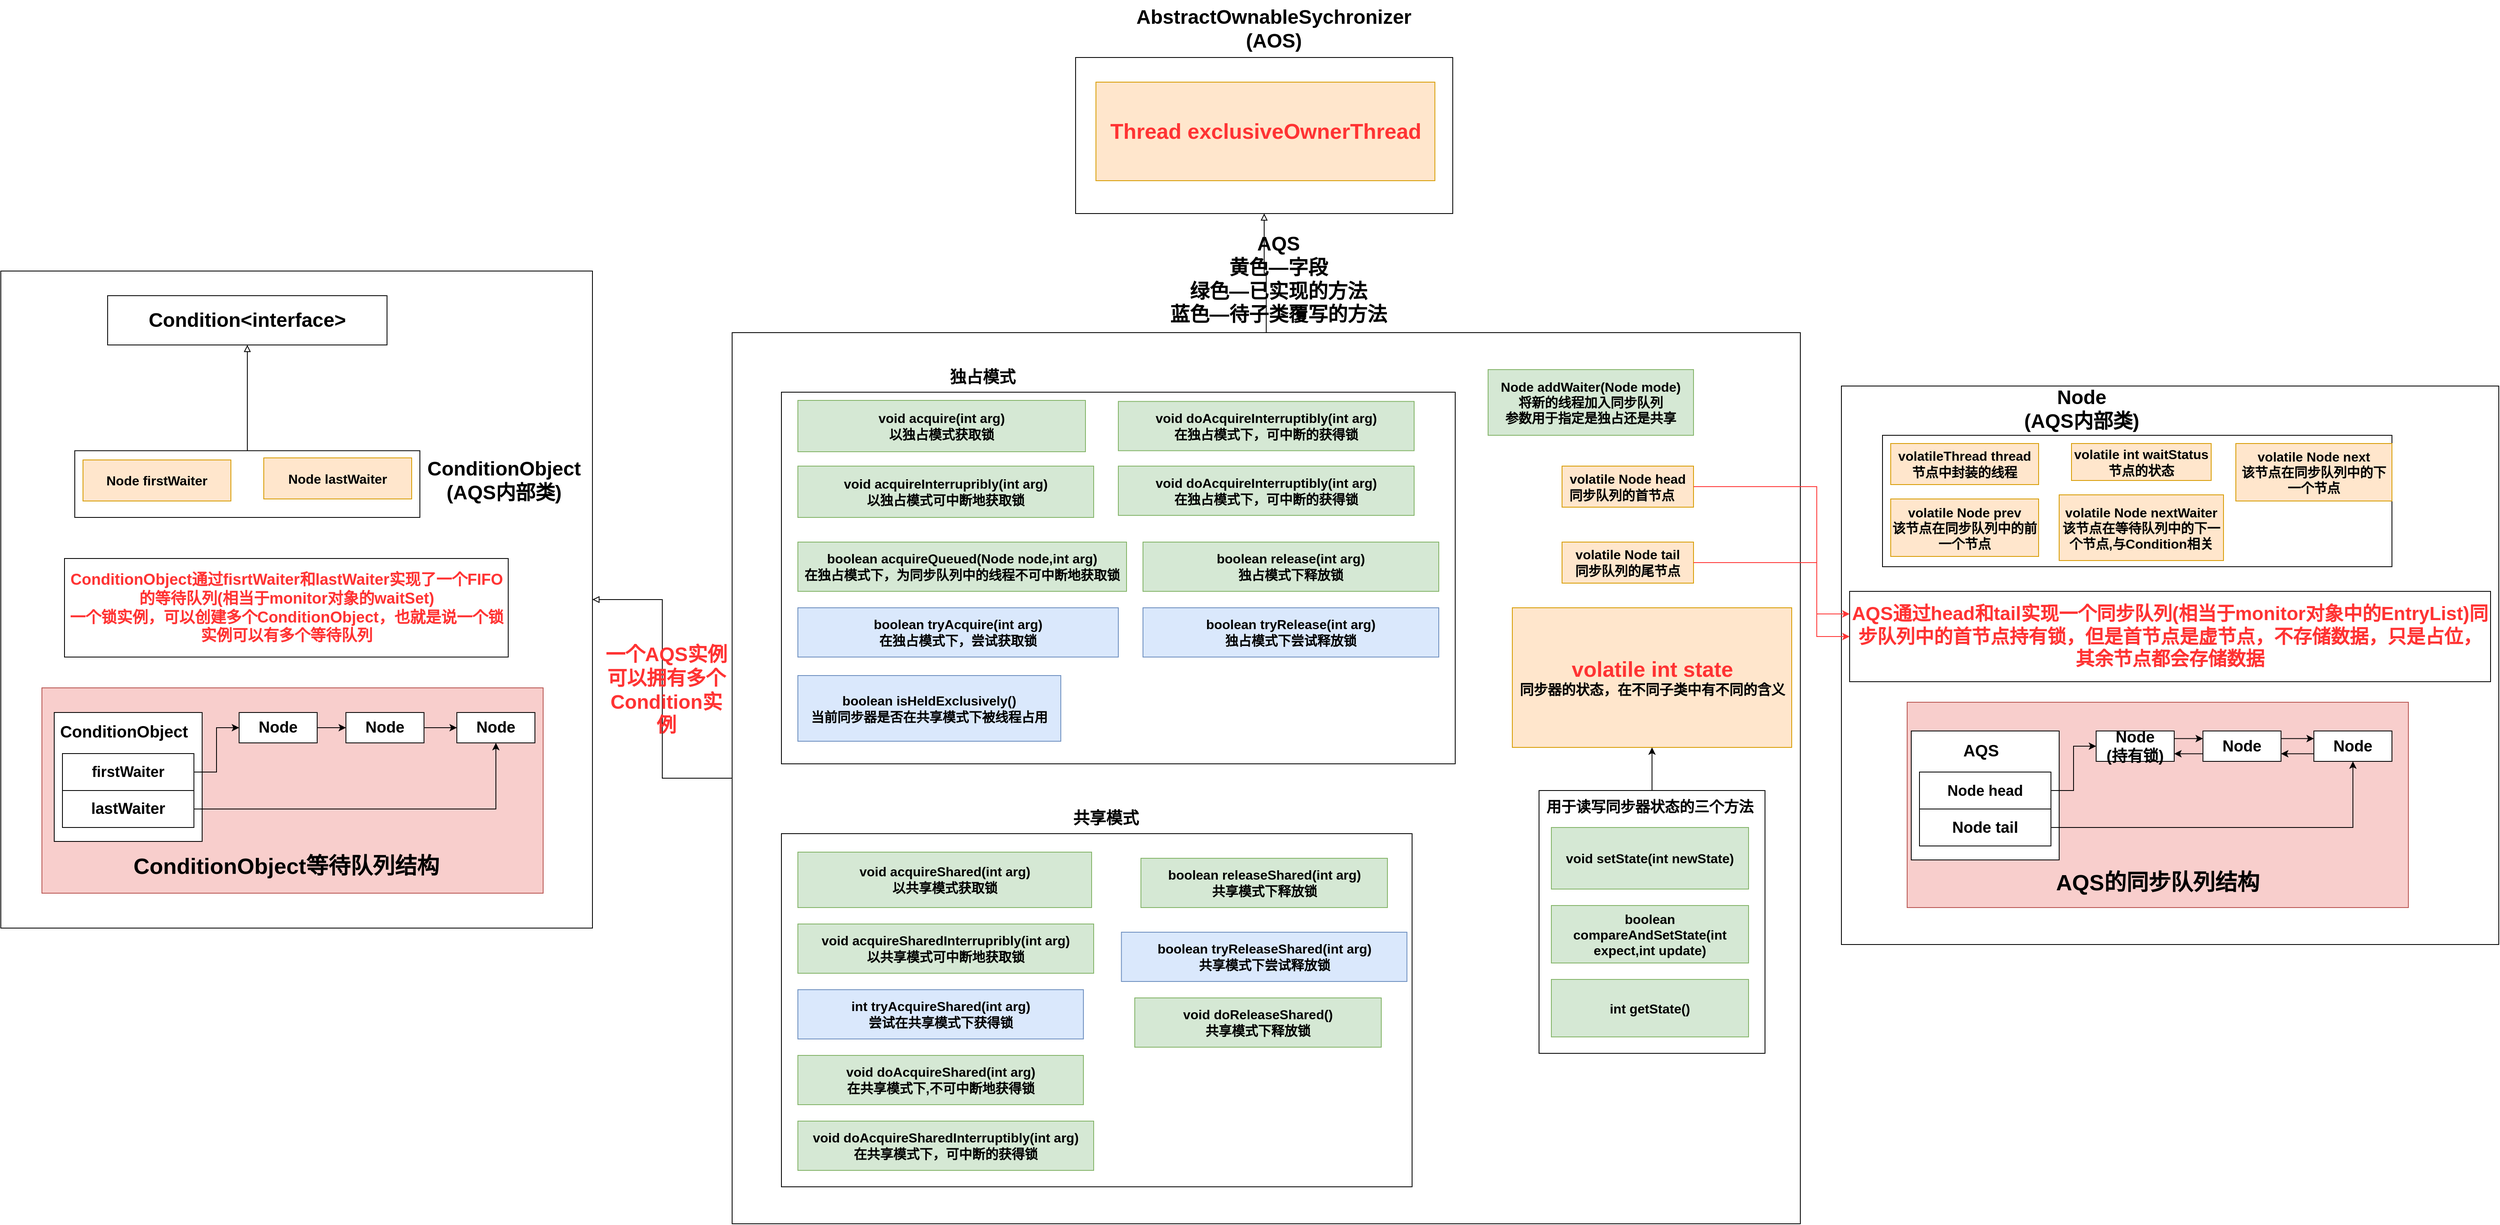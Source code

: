 <mxfile version="15.2.7" type="device"><diagram id="l8sC1leGcSxTyQm18y-D" name="第 1 页"><mxGraphModel dx="3903" dy="1991" grid="1" gridSize="10" guides="1" tooltips="1" connect="1" arrows="1" fold="1" page="1" pageScale="1" pageWidth="827" pageHeight="1169" math="0" shadow="0"><root><mxCell id="0"/><mxCell id="1" parent="0"/><mxCell id="3SnV75YfSnIDLJGC_ax6-129" style="edgeStyle=orthogonalEdgeStyle;rounded=0;orthogonalLoop=1;jettySize=auto;html=1;exitX=0;exitY=0.5;exitDx=0;exitDy=0;entryX=1;entryY=0.5;entryDx=0;entryDy=0;endArrow=block;endFill=0;strokeColor=#000000;" parent="1" source="3SnV75YfSnIDLJGC_ax6-1" target="3SnV75YfSnIDLJGC_ax6-76" edge="1"><mxGeometry relative="1" as="geometry"/></mxCell><mxCell id="G7d5yEiLHCJut1_sYbpD-3" style="edgeStyle=orthogonalEdgeStyle;rounded=0;orthogonalLoop=1;jettySize=auto;html=1;exitX=0.5;exitY=0;exitDx=0;exitDy=0;entryX=0.5;entryY=1;entryDx=0;entryDy=0;endArrow=block;endFill=0;" parent="1" source="3SnV75YfSnIDLJGC_ax6-1" target="G7d5yEiLHCJut1_sYbpD-1" edge="1"><mxGeometry relative="1" as="geometry"/></mxCell><mxCell id="3SnV75YfSnIDLJGC_ax6-1" value="" style="rounded=0;whiteSpace=wrap;html=1;" parent="1" vertex="1"><mxGeometry x="-780" y="25" width="1300" height="1085" as="geometry"/></mxCell><mxCell id="3SnV75YfSnIDLJGC_ax6-2" value="&lt;b&gt;&lt;font style=&quot;font-size: 24px&quot;&gt;AQS&lt;br&gt;黄色—字段&lt;br&gt;绿色—已实现的方法&lt;br&gt;蓝色—待子类覆写的方法&lt;br&gt;&lt;/font&gt;&lt;/b&gt;" style="text;html=1;strokeColor=none;fillColor=none;align=center;verticalAlign=middle;whiteSpace=wrap;rounded=0;" parent="1" vertex="1"><mxGeometry x="-590" y="-50" width="950" height="20" as="geometry"/></mxCell><mxCell id="3SnV75YfSnIDLJGC_ax6-3" value="&lt;b&gt;&lt;font style=&quot;font-size: 16px&quot;&gt;volatile Node head&lt;br&gt;同步队列的首节点&lt;span style=&quot;white-space: pre&quot;&gt;&#9;&lt;/span&gt;&lt;br&gt;&lt;/font&gt;&lt;/b&gt;" style="rounded=0;whiteSpace=wrap;html=1;fillColor=#ffe6cc;strokeColor=#d79b00;" parent="1" vertex="1"><mxGeometry x="230" y="187.5" width="160" height="50" as="geometry"/></mxCell><mxCell id="3SnV75YfSnIDLJGC_ax6-4" value="&lt;b&gt;&lt;font style=&quot;font-size: 16px&quot;&gt;volatile Node tail&lt;br&gt;同步队列的尾节点&lt;br&gt;&lt;/font&gt;&lt;/b&gt;" style="rounded=0;whiteSpace=wrap;html=1;fillColor=#ffe6cc;strokeColor=#d79b00;" parent="1" vertex="1"><mxGeometry x="230" y="280" width="160" height="50" as="geometry"/></mxCell><mxCell id="3SnV75YfSnIDLJGC_ax6-5" value="&#10;&#10;&lt;span class=&quot;md-image-before-src ty-focusable&quot; style=&quot;box-sizing: border-box; vertical-align: top; color: rgb(51, 51, 51); font-family: &amp;quot;lucida console&amp;quot;, consolas, courier, monospace; font-size: 14.4px; font-style: normal; font-weight: 400; letter-spacing: normal; text-align: left; text-indent: 0px; text-transform: none; word-spacing: 0px; background-color: rgb(255, 255, 255);&quot;&gt;![alt 属性文本](&lt;/span&gt;&lt;span class=&quot;md-image-src-span ty-focusable&quot; style=&quot;box-sizing: border-box; vertical-align: top; color: rgb(51, 51, 51); font-family: &amp;quot;lucida console&amp;quot;, consolas, courier, monospace; font-size: 14.4px; font-style: normal; font-weight: 400; letter-spacing: normal; text-align: left; text-indent: 0px; text-transform: none; word-spacing: 0px; background-color: rgb(255, 255, 255);&quot;&gt;../picture/img_10.png&lt;/span&gt;&lt;span class=&quot;md-image-after-src&quot; style=&quot;box-sizing: border-box; vertical-align: top; color: rgb(51, 51, 51); font-family: &amp;quot;lucida console&amp;quot;, consolas, courier, monospace; font-size: 14.4px; font-style: normal; font-weight: 400; letter-spacing: normal; text-align: left; text-indent: 0px; text-transform: none; word-spacing: 0px; background-color: rgb(255, 255, 255);&quot;&gt;)&lt;/span&gt;&#10;&#10;" style="rounded=0;whiteSpace=wrap;html=1;" parent="1" vertex="1"><mxGeometry x="570" y="90" width="800" height="680" as="geometry"/></mxCell><mxCell id="3SnV75YfSnIDLJGC_ax6-6" value="" style="rounded=0;whiteSpace=wrap;html=1;" parent="1" vertex="1"><mxGeometry x="620" y="150" width="620" height="160" as="geometry"/></mxCell><mxCell id="3SnV75YfSnIDLJGC_ax6-7" value="&lt;b style=&quot;font-size: 24px&quot;&gt;&lt;font style=&quot;font-size: 24px&quot;&gt;Node&lt;br&gt;(AQS内部类)&lt;br&gt;&lt;/font&gt;&lt;/b&gt;" style="text;html=1;strokeColor=none;fillColor=none;align=center;verticalAlign=middle;whiteSpace=wrap;rounded=0;" parent="1" vertex="1"><mxGeometry x="780" y="107.5" width="165" height="20" as="geometry"/></mxCell><mxCell id="3SnV75YfSnIDLJGC_ax6-8" value="&lt;b&gt;&lt;font style=&quot;font-size: 16px&quot;&gt;volatileThread thread&lt;br&gt;节点中封装的线程&lt;br&gt;&lt;/font&gt;&lt;/b&gt;" style="rounded=0;whiteSpace=wrap;html=1;fillColor=#ffe6cc;strokeColor=#d79b00;" parent="1" vertex="1"><mxGeometry x="630" y="160" width="180" height="50" as="geometry"/></mxCell><mxCell id="3SnV75YfSnIDLJGC_ax6-9" value="&lt;b&gt;&lt;font style=&quot;font-size: 16px&quot;&gt;volatile Node next&lt;br&gt;该节点在同步队列中的下一个节点&lt;br&gt;&lt;/font&gt;&lt;/b&gt;" style="rounded=0;whiteSpace=wrap;html=1;fillColor=#ffe6cc;strokeColor=#d79b00;" parent="1" vertex="1"><mxGeometry x="1050" y="160" width="190" height="70" as="geometry"/></mxCell><mxCell id="3SnV75YfSnIDLJGC_ax6-10" value="&lt;b&gt;&lt;font style=&quot;font-size: 16px&quot;&gt;volatile Node prev&lt;br&gt;该节点在同步队列中的前一个节点&lt;br&gt;&lt;/font&gt;&lt;/b&gt;" style="rounded=0;whiteSpace=wrap;html=1;fillColor=#ffe6cc;strokeColor=#d79b00;" parent="1" vertex="1"><mxGeometry x="630" y="227.5" width="180" height="70" as="geometry"/></mxCell><mxCell id="3SnV75YfSnIDLJGC_ax6-11" value="&lt;b&gt;&lt;font style=&quot;font-size: 16px&quot;&gt;volatile int waitStatus&lt;br&gt;节点的状态&lt;br&gt;&lt;/font&gt;&lt;/b&gt;" style="rounded=0;whiteSpace=wrap;html=1;fillColor=#ffe6cc;strokeColor=#d79b00;" parent="1" vertex="1"><mxGeometry x="850" y="160" width="170" height="45" as="geometry"/></mxCell><mxCell id="3SnV75YfSnIDLJGC_ax6-17" value="&lt;b&gt;&lt;font style=&quot;font-size: 16px&quot;&gt;volatile Node nextWaiter&lt;br&gt;该节点在等待队列中的下一个节点,与Condition相关&lt;br&gt;&lt;/font&gt;&lt;/b&gt;" style="rounded=0;whiteSpace=wrap;html=1;fillColor=#ffe6cc;strokeColor=#d79b00;" parent="1" vertex="1"><mxGeometry x="835" y="222.5" width="200" height="80" as="geometry"/></mxCell><mxCell id="3SnV75YfSnIDLJGC_ax6-18" value="&lt;b&gt;&lt;font&gt;&lt;font color=&quot;#ff3333&quot; style=&quot;font-size: 26px&quot;&gt;volatile int state&lt;/font&gt;&lt;br&gt;&lt;span style=&quot;font-size: 17px&quot;&gt;同步器的状态，在不同子类中有不同的含义&lt;/span&gt;&lt;br&gt;&lt;/font&gt;&lt;/b&gt;" style="rounded=0;whiteSpace=wrap;html=1;fillColor=#ffe6cc;strokeColor=#d79b00;" parent="1" vertex="1"><mxGeometry x="169.5" y="360" width="340" height="170" as="geometry"/></mxCell><mxCell id="3SnV75YfSnIDLJGC_ax6-19" value="" style="rounded=0;whiteSpace=wrap;html=1;" parent="1" vertex="1"><mxGeometry x="-720" y="97.5" width="820" height="452.5" as="geometry"/></mxCell><mxCell id="3SnV75YfSnIDLJGC_ax6-20" value="&lt;b&gt;&lt;font style=&quot;font-size: 20px&quot;&gt;独占模式&lt;/font&gt;&lt;/b&gt;" style="text;html=1;strokeColor=none;fillColor=none;align=center;verticalAlign=middle;whiteSpace=wrap;rounded=0;" parent="1" vertex="1"><mxGeometry x="-540" y="67.5" width="130" height="20" as="geometry"/></mxCell><mxCell id="3SnV75YfSnIDLJGC_ax6-21" value="" style="rounded=0;whiteSpace=wrap;html=1;" parent="1" vertex="1"><mxGeometry x="-720" y="635" width="767.5" height="430" as="geometry"/></mxCell><mxCell id="3SnV75YfSnIDLJGC_ax6-22" value="&lt;b&gt;&lt;font style=&quot;font-size: 20px&quot;&gt;共享模式&lt;/font&gt;&lt;/b&gt;" style="text;html=1;strokeColor=none;fillColor=none;align=center;verticalAlign=middle;whiteSpace=wrap;rounded=0;" parent="1" vertex="1"><mxGeometry x="-390" y="605" width="130" height="20" as="geometry"/></mxCell><mxCell id="3SnV75YfSnIDLJGC_ax6-31" style="edgeStyle=orthogonalEdgeStyle;rounded=0;orthogonalLoop=1;jettySize=auto;html=1;exitX=0.5;exitY=0;exitDx=0;exitDy=0;entryX=0.5;entryY=1;entryDx=0;entryDy=0;" parent="1" source="3SnV75YfSnIDLJGC_ax6-25" target="3SnV75YfSnIDLJGC_ax6-18" edge="1"><mxGeometry relative="1" as="geometry"/></mxCell><mxCell id="3SnV75YfSnIDLJGC_ax6-25" value="" style="rounded=0;whiteSpace=wrap;html=1;" parent="1" vertex="1"><mxGeometry x="202" y="582.5" width="275" height="320" as="geometry"/></mxCell><mxCell id="3SnV75YfSnIDLJGC_ax6-26" value="&lt;b&gt;&lt;font style=&quot;font-size: 16px&quot;&gt;void setState(int newState)&lt;/font&gt;&lt;/b&gt;" style="rounded=0;whiteSpace=wrap;html=1;fillColor=#d5e8d4;strokeColor=#82b366;" parent="1" vertex="1"><mxGeometry x="217" y="627.5" width="240" height="75" as="geometry"/></mxCell><mxCell id="3SnV75YfSnIDLJGC_ax6-27" value="&lt;span style=&quot;font-size: 16px&quot;&gt;&lt;b&gt;boolean compareAndSetState(int expect,int update)&lt;/b&gt;&lt;/span&gt;" style="rounded=0;whiteSpace=wrap;html=1;fillColor=#d5e8d4;strokeColor=#82b366;" parent="1" vertex="1"><mxGeometry x="217" y="722.5" width="240" height="70" as="geometry"/></mxCell><mxCell id="3SnV75YfSnIDLJGC_ax6-28" value="&lt;span style=&quot;font-size: 16px&quot;&gt;&lt;b&gt;int getState()&lt;/b&gt;&lt;/span&gt;" style="rounded=0;whiteSpace=wrap;html=1;fillColor=#d5e8d4;strokeColor=#82b366;" parent="1" vertex="1"><mxGeometry x="217" y="812.5" width="240" height="70" as="geometry"/></mxCell><mxCell id="3SnV75YfSnIDLJGC_ax6-29" value="&lt;b&gt;&lt;font style=&quot;font-size: 18px&quot;&gt;用于读写同步器状态的三个方法&lt;/font&gt;&lt;/b&gt;" style="text;html=1;strokeColor=none;fillColor=none;align=center;verticalAlign=middle;whiteSpace=wrap;rounded=0;" parent="1" vertex="1"><mxGeometry x="192" y="592.5" width="290" height="20" as="geometry"/></mxCell><mxCell id="3SnV75YfSnIDLJGC_ax6-32" value="&lt;b&gt;&lt;font style=&quot;font-size: 16px&quot;&gt;void acquire(int arg)&lt;br&gt;以独占模式获取锁&lt;br&gt;&lt;/font&gt;&lt;/b&gt;" style="rounded=0;whiteSpace=wrap;html=1;fillColor=#d5e8d4;strokeColor=#82b366;" parent="1" vertex="1"><mxGeometry x="-700" y="107.5" width="350" height="62.5" as="geometry"/></mxCell><mxCell id="3SnV75YfSnIDLJGC_ax6-33" value="&lt;b&gt;&lt;font style=&quot;font-size: 16px&quot;&gt;void acquireInterrupribly(int arg)&lt;br&gt;以独占模式可中断地获取锁&lt;br&gt;&lt;/font&gt;&lt;/b&gt;" style="rounded=0;whiteSpace=wrap;html=1;fillColor=#d5e8d4;strokeColor=#82b366;" parent="1" vertex="1"><mxGeometry x="-700" y="187.5" width="360" height="62.5" as="geometry"/></mxCell><mxCell id="3SnV75YfSnIDLJGC_ax6-34" value="&lt;b&gt;&lt;font style=&quot;font-size: 16px&quot;&gt;void acquireShared(int arg)&lt;br&gt;以共享模式获取锁&lt;br&gt;&lt;/font&gt;&lt;/b&gt;" style="rounded=0;whiteSpace=wrap;html=1;fillColor=#d5e8d4;strokeColor=#82b366;" parent="1" vertex="1"><mxGeometry x="-700" y="657.5" width="357.5" height="67.5" as="geometry"/></mxCell><mxCell id="3SnV75YfSnIDLJGC_ax6-35" value="&lt;b&gt;&lt;font style=&quot;font-size: 16px&quot;&gt;void acquireSharedInterrupribly(int arg)&lt;br&gt;以共享模式可中断地获取锁&lt;br&gt;&lt;/font&gt;&lt;/b&gt;" style="rounded=0;whiteSpace=wrap;html=1;fillColor=#d5e8d4;strokeColor=#82b366;" parent="1" vertex="1"><mxGeometry x="-700" y="745" width="360" height="60" as="geometry"/></mxCell><mxCell id="3SnV75YfSnIDLJGC_ax6-36" value="&lt;b&gt;&lt;font style=&quot;font-size: 16px&quot;&gt;Node addWaiter(Node mode)&lt;br&gt;将新的线程加入同步队列&lt;br&gt;参数用于指定是独占还是共享&lt;br&gt;&lt;/font&gt;&lt;/b&gt;" style="rounded=0;whiteSpace=wrap;html=1;fillColor=#d5e8d4;strokeColor=#82b366;" parent="1" vertex="1"><mxGeometry x="140" y="70" width="250" height="80" as="geometry"/></mxCell><mxCell id="3SnV75YfSnIDLJGC_ax6-37" value="&lt;b&gt;&lt;font style=&quot;font-size: 16px&quot;&gt;boolean acquireQueued(Node node,int arg)&lt;br&gt;&lt;/font&gt;&lt;/b&gt;&lt;b&gt;&lt;font style=&quot;font-size: 16px&quot;&gt;在独占模式下，为同步队列中的线程不可中断地获取锁&lt;/font&gt;&lt;/b&gt;&lt;b&gt;&lt;font style=&quot;font-size: 16px&quot;&gt;&lt;br&gt;&lt;/font&gt;&lt;/b&gt;" style="rounded=0;whiteSpace=wrap;html=1;fillColor=#d5e8d4;strokeColor=#82b366;" parent="1" vertex="1"><mxGeometry x="-700" y="280" width="400" height="60" as="geometry"/></mxCell><mxCell id="3SnV75YfSnIDLJGC_ax6-39" value="&lt;b&gt;&lt;font style=&quot;font-size: 16px&quot;&gt;boolean tryAcquire(int arg)&lt;br&gt;在独占模式下，尝试获取锁&lt;br&gt;&lt;/font&gt;&lt;/b&gt;" style="rounded=0;whiteSpace=wrap;html=1;fillColor=#dae8fc;strokeColor=#6c8ebf;" parent="1" vertex="1"><mxGeometry x="-700" y="360" width="390" height="60" as="geometry"/></mxCell><mxCell id="3SnV75YfSnIDLJGC_ax6-40" value="&lt;b&gt;&lt;font style=&quot;font-size: 16px&quot;&gt;void doAcquireInterruptibly(int arg)&lt;br&gt;在独占模式下，可中断的获得锁&lt;br&gt;&lt;/font&gt;&lt;/b&gt;" style="rounded=0;whiteSpace=wrap;html=1;fillColor=#d5e8d4;strokeColor=#82b366;" parent="1" vertex="1"><mxGeometry x="-310" y="108.75" width="360" height="60" as="geometry"/></mxCell><mxCell id="3SnV75YfSnIDLJGC_ax6-41" value="&lt;b&gt;&lt;font style=&quot;font-size: 16px&quot;&gt;int tryAcquireShared(int arg)&lt;br&gt;尝试在共享模式下获得锁&lt;br&gt;&lt;/font&gt;&lt;/b&gt;" style="rounded=0;whiteSpace=wrap;html=1;fillColor=#dae8fc;strokeColor=#6c8ebf;" parent="1" vertex="1"><mxGeometry x="-700" y="825" width="347.5" height="60" as="geometry"/></mxCell><mxCell id="3SnV75YfSnIDLJGC_ax6-42" value="&lt;b&gt;&lt;font style=&quot;font-size: 16px&quot;&gt;void doAcquireShared(int arg)&lt;br&gt;在共享模式下,不可中断地获得锁&lt;br&gt;&lt;/font&gt;&lt;/b&gt;" style="rounded=0;whiteSpace=wrap;html=1;fillColor=#d5e8d4;strokeColor=#82b366;" parent="1" vertex="1"><mxGeometry x="-700" y="905" width="347.5" height="60" as="geometry"/></mxCell><mxCell id="3SnV75YfSnIDLJGC_ax6-44" value="&lt;b&gt;&lt;font style=&quot;font-size: 16px&quot;&gt;void doAcquireSharedInterruptibly(int arg)&lt;br&gt;在共享模式下，可中断的获得锁&lt;br&gt;&lt;/font&gt;&lt;/b&gt;" style="rounded=0;whiteSpace=wrap;html=1;fillColor=#d5e8d4;strokeColor=#82b366;" parent="1" vertex="1"><mxGeometry x="-700" y="985" width="360" height="60" as="geometry"/></mxCell><mxCell id="3SnV75YfSnIDLJGC_ax6-45" value="&lt;b&gt;&lt;font style=&quot;font-size: 16px&quot;&gt;void doAcquireInterruptibly(int arg)&lt;br&gt;在独占模式下，可中断的获得锁&lt;br&gt;&lt;/font&gt;&lt;/b&gt;" style="rounded=0;whiteSpace=wrap;html=1;fillColor=#d5e8d4;strokeColor=#82b366;" parent="1" vertex="1"><mxGeometry x="-310" y="187.5" width="360" height="60" as="geometry"/></mxCell><mxCell id="3SnV75YfSnIDLJGC_ax6-46" value="&lt;b&gt;&lt;font style=&quot;font-size: 16px&quot;&gt;boolean release(int arg)&lt;br&gt;独占模式下释放锁&lt;br&gt;&lt;/font&gt;&lt;/b&gt;" style="rounded=0;whiteSpace=wrap;html=1;fillColor=#d5e8d4;strokeColor=#82b366;" parent="1" vertex="1"><mxGeometry x="-280" y="280" width="360" height="60" as="geometry"/></mxCell><mxCell id="3SnV75YfSnIDLJGC_ax6-47" value="&lt;b&gt;&lt;font style=&quot;font-size: 16px&quot;&gt;boolean releaseShared(int arg)&lt;br&gt;共享模式下释放锁&lt;br&gt;&lt;/font&gt;&lt;/b&gt;" style="rounded=0;whiteSpace=wrap;html=1;fillColor=#d5e8d4;strokeColor=#82b366;" parent="1" vertex="1"><mxGeometry x="-282.5" y="665" width="300" height="60" as="geometry"/></mxCell><mxCell id="3SnV75YfSnIDLJGC_ax6-48" value="&lt;b&gt;&lt;font style=&quot;font-size: 16px&quot;&gt;boolean tryReleaseShared(int arg)&lt;br&gt;共享模式下尝试释放锁&lt;br&gt;&lt;/font&gt;&lt;/b&gt;" style="rounded=0;whiteSpace=wrap;html=1;fillColor=#dae8fc;strokeColor=#6c8ebf;" parent="1" vertex="1"><mxGeometry x="-306.25" y="755" width="347.5" height="60" as="geometry"/></mxCell><mxCell id="3SnV75YfSnIDLJGC_ax6-50" value="&lt;b&gt;&lt;font style=&quot;font-size: 16px&quot;&gt;boolean tryRelease(int arg)&lt;br&gt;独占模式下尝试释放锁&lt;br&gt;&lt;/font&gt;&lt;/b&gt;" style="rounded=0;whiteSpace=wrap;html=1;fillColor=#dae8fc;strokeColor=#6c8ebf;" parent="1" vertex="1"><mxGeometry x="-280" y="360" width="360" height="60" as="geometry"/></mxCell><mxCell id="3SnV75YfSnIDLJGC_ax6-51" value="&lt;b&gt;&lt;font style=&quot;font-size: 16px&quot;&gt;void doReleaseShared()&lt;br&gt;共享模式下释放锁&lt;br&gt;&lt;/font&gt;&lt;/b&gt;" style="rounded=0;whiteSpace=wrap;html=1;fillColor=#d5e8d4;strokeColor=#82b366;" parent="1" vertex="1"><mxGeometry x="-290" y="835" width="300" height="60" as="geometry"/></mxCell><mxCell id="3SnV75YfSnIDLJGC_ax6-55" value="&lt;b&gt;&lt;font style=&quot;font-size: 16px&quot;&gt;boolean isHeldExclusively()&lt;br&gt;当前同步器是否在共享模式下被线程占用&lt;br&gt;&lt;/font&gt;&lt;/b&gt;" style="rounded=0;whiteSpace=wrap;html=1;fillColor=#dae8fc;strokeColor=#6c8ebf;" parent="1" vertex="1"><mxGeometry x="-700" y="442.5" width="320" height="80" as="geometry"/></mxCell><mxCell id="3SnV75YfSnIDLJGC_ax6-56" value="&lt;b&gt;&lt;font color=&quot;#ff3333&quot;&gt;&lt;font style=&quot;font-size: 23px&quot;&gt;AQS通过head和tail实现一个同步队列(相当于monitor对象中的EntryList)同步队列中的首节点持有锁，但是首节点是虚节点，不存储数据，只是占位，其余节点都会存储数据&lt;/font&gt;&lt;br&gt;&lt;/font&gt;&lt;/b&gt;" style="rounded=0;whiteSpace=wrap;html=1;" parent="1" vertex="1"><mxGeometry x="580" y="340" width="780" height="110" as="geometry"/></mxCell><mxCell id="3SnV75YfSnIDLJGC_ax6-61" value="" style="rounded=0;whiteSpace=wrap;html=1;fillColor=#f8cecc;strokeColor=#b85450;" parent="1" vertex="1"><mxGeometry x="650" y="475" width="610" height="250" as="geometry"/></mxCell><mxCell id="3SnV75YfSnIDLJGC_ax6-62" value="" style="rounded=0;whiteSpace=wrap;html=1;" parent="1" vertex="1"><mxGeometry x="655" y="510" width="180" height="157" as="geometry"/></mxCell><mxCell id="3SnV75YfSnIDLJGC_ax6-70" style="edgeStyle=orthogonalEdgeStyle;rounded=0;orthogonalLoop=1;jettySize=auto;html=1;exitX=1;exitY=0.5;exitDx=0;exitDy=0;entryX=0;entryY=0.5;entryDx=0;entryDy=0;strokeColor=#000000;" parent="1" source="3SnV75YfSnIDLJGC_ax6-63" target="3SnV75YfSnIDLJGC_ax6-66" edge="1"><mxGeometry relative="1" as="geometry"/></mxCell><mxCell id="3SnV75YfSnIDLJGC_ax6-63" value="&lt;b&gt;&lt;font style=&quot;font-size: 18px&quot;&gt;Node head&lt;/font&gt;&lt;/b&gt;" style="rounded=0;whiteSpace=wrap;html=1;" parent="1" vertex="1"><mxGeometry x="665" y="560" width="160" height="45" as="geometry"/></mxCell><mxCell id="3SnV75YfSnIDLJGC_ax6-75" style="edgeStyle=orthogonalEdgeStyle;rounded=0;orthogonalLoop=1;jettySize=auto;html=1;exitX=1;exitY=0.5;exitDx=0;exitDy=0;entryX=0.5;entryY=1;entryDx=0;entryDy=0;strokeColor=#000000;" parent="1" source="3SnV75YfSnIDLJGC_ax6-64" target="3SnV75YfSnIDLJGC_ax6-68" edge="1"><mxGeometry relative="1" as="geometry"/></mxCell><mxCell id="3SnV75YfSnIDLJGC_ax6-64" value="&lt;b&gt;&lt;font style=&quot;font-size: 19px&quot;&gt;Node tail&lt;/font&gt;&lt;/b&gt;" style="rounded=0;whiteSpace=wrap;html=1;" parent="1" vertex="1"><mxGeometry x="665" y="605" width="160" height="45" as="geometry"/></mxCell><mxCell id="3SnV75YfSnIDLJGC_ax6-65" value="&lt;b&gt;&lt;font style=&quot;font-size: 20px&quot;&gt;AQS&lt;/font&gt;&lt;/b&gt;" style="text;html=1;strokeColor=none;fillColor=none;align=center;verticalAlign=middle;whiteSpace=wrap;rounded=0;" parent="1" vertex="1"><mxGeometry x="720" y="522.5" width="40" height="20" as="geometry"/></mxCell><mxCell id="3SnV75YfSnIDLJGC_ax6-71" style="edgeStyle=orthogonalEdgeStyle;rounded=0;orthogonalLoop=1;jettySize=auto;html=1;exitX=1;exitY=0.25;exitDx=0;exitDy=0;entryX=0;entryY=0.25;entryDx=0;entryDy=0;strokeColor=#000000;" parent="1" source="3SnV75YfSnIDLJGC_ax6-66" target="3SnV75YfSnIDLJGC_ax6-67" edge="1"><mxGeometry relative="1" as="geometry"/></mxCell><mxCell id="3SnV75YfSnIDLJGC_ax6-66" value="&lt;font style=&quot;font-size: 19px&quot;&gt;&lt;b&gt;Node&lt;br&gt;(持有锁)&lt;br&gt;&lt;/b&gt;&lt;/font&gt;" style="rounded=0;whiteSpace=wrap;html=1;" parent="1" vertex="1"><mxGeometry x="880" y="510" width="95" height="37" as="geometry"/></mxCell><mxCell id="3SnV75YfSnIDLJGC_ax6-72" style="edgeStyle=orthogonalEdgeStyle;rounded=0;orthogonalLoop=1;jettySize=auto;html=1;exitX=0;exitY=0.75;exitDx=0;exitDy=0;entryX=1;entryY=0.75;entryDx=0;entryDy=0;strokeColor=#000000;" parent="1" source="3SnV75YfSnIDLJGC_ax6-67" target="3SnV75YfSnIDLJGC_ax6-66" edge="1"><mxGeometry relative="1" as="geometry"/></mxCell><mxCell id="3SnV75YfSnIDLJGC_ax6-73" style="edgeStyle=orthogonalEdgeStyle;rounded=0;orthogonalLoop=1;jettySize=auto;html=1;exitX=1;exitY=0.25;exitDx=0;exitDy=0;entryX=0;entryY=0.25;entryDx=0;entryDy=0;strokeColor=#000000;" parent="1" source="3SnV75YfSnIDLJGC_ax6-67" target="3SnV75YfSnIDLJGC_ax6-68" edge="1"><mxGeometry relative="1" as="geometry"/></mxCell><mxCell id="3SnV75YfSnIDLJGC_ax6-67" value="&lt;font style=&quot;font-size: 19px&quot;&gt;&lt;b&gt;Node&lt;/b&gt;&lt;/font&gt;" style="rounded=0;whiteSpace=wrap;html=1;" parent="1" vertex="1"><mxGeometry x="1010" y="510" width="95" height="37" as="geometry"/></mxCell><mxCell id="3SnV75YfSnIDLJGC_ax6-74" style="edgeStyle=orthogonalEdgeStyle;rounded=0;orthogonalLoop=1;jettySize=auto;html=1;exitX=0;exitY=0.75;exitDx=0;exitDy=0;entryX=1;entryY=0.75;entryDx=0;entryDy=0;strokeColor=#000000;" parent="1" source="3SnV75YfSnIDLJGC_ax6-68" target="3SnV75YfSnIDLJGC_ax6-67" edge="1"><mxGeometry relative="1" as="geometry"/></mxCell><mxCell id="3SnV75YfSnIDLJGC_ax6-68" value="&lt;font style=&quot;font-size: 19px&quot;&gt;&lt;b&gt;Node&lt;/b&gt;&lt;/font&gt;" style="rounded=0;whiteSpace=wrap;html=1;" parent="1" vertex="1"><mxGeometry x="1145" y="510" width="95" height="37" as="geometry"/></mxCell><mxCell id="3SnV75YfSnIDLJGC_ax6-76" value="" style="rounded=0;whiteSpace=wrap;html=1;" parent="1" vertex="1"><mxGeometry x="-1670" y="-50" width="720" height="800" as="geometry"/></mxCell><mxCell id="3SnV75YfSnIDLJGC_ax6-102" value="&lt;b&gt;&lt;font style=&quot;font-size: 24px&quot;&gt;Condition&amp;lt;interface&amp;gt;&lt;/font&gt;&lt;/b&gt;" style="rounded=0;whiteSpace=wrap;html=1;" parent="1" vertex="1"><mxGeometry x="-1540" y="-20" width="340" height="60" as="geometry"/></mxCell><mxCell id="3SnV75YfSnIDLJGC_ax6-105" value="&lt;b style=&quot;font-size: 24px&quot;&gt;&lt;font style=&quot;font-size: 24px&quot;&gt;ConditionObject&lt;br&gt;(AQS内部类)&lt;br&gt;&lt;/font&gt;&lt;/b&gt;" style="text;html=1;strokeColor=none;fillColor=none;align=center;verticalAlign=middle;whiteSpace=wrap;rounded=0;" parent="1" vertex="1"><mxGeometry x="-1140" y="195" width="165" height="20" as="geometry"/></mxCell><mxCell id="3SnV75YfSnIDLJGC_ax6-107" style="edgeStyle=orthogonalEdgeStyle;rounded=0;orthogonalLoop=1;jettySize=auto;html=1;exitX=0.5;exitY=0;exitDx=0;exitDy=0;entryX=0.5;entryY=1;entryDx=0;entryDy=0;strokeColor=#000000;endArrow=block;endFill=0;" parent="1" source="3SnV75YfSnIDLJGC_ax6-106" target="3SnV75YfSnIDLJGC_ax6-102" edge="1"><mxGeometry relative="1" as="geometry"/></mxCell><mxCell id="3SnV75YfSnIDLJGC_ax6-106" value="" style="rounded=0;whiteSpace=wrap;html=1;" parent="1" vertex="1"><mxGeometry x="-1580" y="168.75" width="420" height="81.25" as="geometry"/></mxCell><mxCell id="3SnV75YfSnIDLJGC_ax6-109" value="&lt;b&gt;&lt;font style=&quot;font-size: 27px&quot;&gt;AQS的同步队列结构&lt;/font&gt;&lt;/b&gt;" style="text;html=1;strokeColor=none;fillColor=none;align=center;verticalAlign=middle;whiteSpace=wrap;rounded=0;" parent="1" vertex="1"><mxGeometry x="815" y="685" width="280" height="20" as="geometry"/></mxCell><mxCell id="3SnV75YfSnIDLJGC_ax6-110" value="&lt;b&gt;&lt;font style=&quot;font-size: 16px&quot;&gt;Node firstWaiter&lt;br&gt;&lt;/font&gt;&lt;/b&gt;" style="rounded=0;whiteSpace=wrap;html=1;fillColor=#ffe6cc;strokeColor=#d79b00;" parent="1" vertex="1"><mxGeometry x="-1570" y="180" width="180" height="50" as="geometry"/></mxCell><mxCell id="3SnV75YfSnIDLJGC_ax6-111" value="&lt;b&gt;&lt;font style=&quot;font-size: 16px&quot;&gt;Node lastWaiter&lt;br&gt;&lt;/font&gt;&lt;/b&gt;" style="rounded=0;whiteSpace=wrap;html=1;fillColor=#ffe6cc;strokeColor=#d79b00;" parent="1" vertex="1"><mxGeometry x="-1350" y="177.5" width="180" height="50" as="geometry"/></mxCell><mxCell id="3SnV75YfSnIDLJGC_ax6-113" value="" style="rounded=0;whiteSpace=wrap;html=1;fillColor=#f8cecc;strokeColor=#b85450;" parent="1" vertex="1"><mxGeometry x="-1620" y="457.5" width="610" height="250" as="geometry"/></mxCell><mxCell id="3SnV75YfSnIDLJGC_ax6-114" value="" style="rounded=0;whiteSpace=wrap;html=1;" parent="1" vertex="1"><mxGeometry x="-1605" y="487.5" width="180" height="157" as="geometry"/></mxCell><mxCell id="3SnV75YfSnIDLJGC_ax6-115" style="edgeStyle=orthogonalEdgeStyle;rounded=0;orthogonalLoop=1;jettySize=auto;html=1;exitX=1;exitY=0.5;exitDx=0;exitDy=0;entryX=0;entryY=0.5;entryDx=0;entryDy=0;strokeColor=#000000;" parent="1" source="3SnV75YfSnIDLJGC_ax6-116" target="3SnV75YfSnIDLJGC_ax6-121" edge="1"><mxGeometry relative="1" as="geometry"/></mxCell><mxCell id="3SnV75YfSnIDLJGC_ax6-116" value="&lt;b&gt;&lt;font style=&quot;font-size: 18px&quot;&gt;firstWaiter&lt;/font&gt;&lt;/b&gt;" style="rounded=0;whiteSpace=wrap;html=1;" parent="1" vertex="1"><mxGeometry x="-1595" y="537.5" width="160" height="45" as="geometry"/></mxCell><mxCell id="3SnV75YfSnIDLJGC_ax6-117" style="edgeStyle=orthogonalEdgeStyle;rounded=0;orthogonalLoop=1;jettySize=auto;html=1;exitX=1;exitY=0.5;exitDx=0;exitDy=0;entryX=0.5;entryY=1;entryDx=0;entryDy=0;strokeColor=#000000;" parent="1" source="3SnV75YfSnIDLJGC_ax6-118" target="3SnV75YfSnIDLJGC_ax6-126" edge="1"><mxGeometry relative="1" as="geometry"/></mxCell><mxCell id="3SnV75YfSnIDLJGC_ax6-118" value="&lt;b&gt;&lt;font style=&quot;font-size: 19px&quot;&gt;lastWaiter&lt;/font&gt;&lt;/b&gt;" style="rounded=0;whiteSpace=wrap;html=1;" parent="1" vertex="1"><mxGeometry x="-1595" y="582.5" width="160" height="45" as="geometry"/></mxCell><mxCell id="3SnV75YfSnIDLJGC_ax6-119" value="&lt;b&gt;&lt;font style=&quot;font-size: 20px&quot;&gt;ConditionObject&lt;/font&gt;&lt;/b&gt;" style="text;html=1;strokeColor=none;fillColor=none;align=center;verticalAlign=middle;whiteSpace=wrap;rounded=0;" parent="1" vertex="1"><mxGeometry x="-1540" y="500" width="40" height="20" as="geometry"/></mxCell><mxCell id="I0qQ7z7qSrqvA5r_Kxhp-1" style="edgeStyle=orthogonalEdgeStyle;rounded=0;orthogonalLoop=1;jettySize=auto;html=1;exitX=1;exitY=0.5;exitDx=0;exitDy=0;entryX=0;entryY=0.5;entryDx=0;entryDy=0;" parent="1" source="3SnV75YfSnIDLJGC_ax6-121" target="3SnV75YfSnIDLJGC_ax6-124" edge="1"><mxGeometry relative="1" as="geometry"/></mxCell><mxCell id="3SnV75YfSnIDLJGC_ax6-121" value="&lt;font style=&quot;font-size: 19px&quot;&gt;&lt;b&gt;Node&lt;/b&gt;&lt;/font&gt;" style="rounded=0;whiteSpace=wrap;html=1;" parent="1" vertex="1"><mxGeometry x="-1380" y="487.5" width="95" height="37" as="geometry"/></mxCell><mxCell id="I0qQ7z7qSrqvA5r_Kxhp-2" style="edgeStyle=orthogonalEdgeStyle;rounded=0;orthogonalLoop=1;jettySize=auto;html=1;exitX=1;exitY=0.5;exitDx=0;exitDy=0;entryX=0;entryY=0.5;entryDx=0;entryDy=0;" parent="1" source="3SnV75YfSnIDLJGC_ax6-124" target="3SnV75YfSnIDLJGC_ax6-126" edge="1"><mxGeometry relative="1" as="geometry"/></mxCell><mxCell id="3SnV75YfSnIDLJGC_ax6-124" value="&lt;font style=&quot;font-size: 19px&quot;&gt;&lt;b&gt;Node&lt;/b&gt;&lt;/font&gt;" style="rounded=0;whiteSpace=wrap;html=1;" parent="1" vertex="1"><mxGeometry x="-1250" y="487.5" width="95" height="37" as="geometry"/></mxCell><mxCell id="3SnV75YfSnIDLJGC_ax6-126" value="&lt;font style=&quot;font-size: 19px&quot;&gt;&lt;b&gt;Node&lt;/b&gt;&lt;/font&gt;" style="rounded=0;whiteSpace=wrap;html=1;" parent="1" vertex="1"><mxGeometry x="-1115" y="487.5" width="95" height="37" as="geometry"/></mxCell><mxCell id="3SnV75YfSnIDLJGC_ax6-127" value="&lt;b&gt;&lt;font style=&quot;font-size: 27px&quot;&gt;ConditionObject等待队列结构&lt;/font&gt;&lt;/b&gt;" style="text;html=1;strokeColor=none;fillColor=none;align=center;verticalAlign=middle;whiteSpace=wrap;rounded=0;" parent="1" vertex="1"><mxGeometry x="-1530" y="665" width="415" height="20" as="geometry"/></mxCell><mxCell id="3SnV75YfSnIDLJGC_ax6-128" value="&lt;font color=&quot;#ff3333&quot;&gt;&lt;span style=&quot;font-size: 19px&quot;&gt;&lt;b&gt;ConditionObject通过fisrtWaiter和lastWaiter实现了一个FIFO的等待队列(相当于monitor对象的waitSet)&lt;br&gt;一个锁实例，可以创建多个ConditionObject，也就是说一个锁实例可以有多个等待队列&lt;br&gt;&lt;/b&gt;&lt;/span&gt;&lt;/font&gt;" style="rounded=0;whiteSpace=wrap;html=1;" parent="1" vertex="1"><mxGeometry x="-1592.5" y="300" width="540" height="120" as="geometry"/></mxCell><mxCell id="3SnV75YfSnIDLJGC_ax6-130" value="&lt;b&gt;&lt;font style=&quot;font-size: 24px&quot; color=&quot;#ff3333&quot;&gt;一个AQS实例可以拥有多个Condition实例&lt;/font&gt;&lt;/b&gt;" style="text;html=1;strokeColor=none;fillColor=none;align=center;verticalAlign=middle;whiteSpace=wrap;rounded=0;" parent="1" vertex="1"><mxGeometry x="-940" y="450" width="160" height="20" as="geometry"/></mxCell><mxCell id="baMKd9ebSJqBvn9Ha4h9-3" style="edgeStyle=orthogonalEdgeStyle;rounded=0;orthogonalLoop=1;jettySize=auto;html=1;exitX=1;exitY=0.5;exitDx=0;exitDy=0;entryX=0;entryY=0.25;entryDx=0;entryDy=0;strokeColor=#FF3333;" parent="1" source="3SnV75YfSnIDLJGC_ax6-3" target="3SnV75YfSnIDLJGC_ax6-56" edge="1"><mxGeometry relative="1" as="geometry"><Array as="points"><mxPoint x="540" y="213"/><mxPoint x="540" y="368"/></Array></mxGeometry></mxCell><mxCell id="baMKd9ebSJqBvn9Ha4h9-2" style="edgeStyle=orthogonalEdgeStyle;rounded=0;orthogonalLoop=1;jettySize=auto;html=1;exitX=1;exitY=0.5;exitDx=0;exitDy=0;entryX=0;entryY=0.5;entryDx=0;entryDy=0;strokeColor=#FF3333;" parent="1" source="3SnV75YfSnIDLJGC_ax6-4" target="3SnV75YfSnIDLJGC_ax6-56" edge="1"><mxGeometry relative="1" as="geometry"><Array as="points"><mxPoint x="540" y="305"/><mxPoint x="540" y="395"/></Array></mxGeometry></mxCell><mxCell id="G7d5yEiLHCJut1_sYbpD-1" value="" style="rounded=0;whiteSpace=wrap;html=1;" parent="1" vertex="1"><mxGeometry x="-362" y="-310" width="459" height="190" as="geometry"/></mxCell><mxCell id="G7d5yEiLHCJut1_sYbpD-2" value="&lt;div style=&quot;text-align: center&quot;&gt;&lt;span style=&quot;font-size: 24px&quot;&gt;&lt;font face=&quot;helvetica&quot;&gt;&lt;b&gt;AbstractOwnableSychronizer&lt;br&gt;(AOS)&lt;/b&gt;&lt;/font&gt;&lt;/span&gt;&lt;/div&gt;" style="text;whiteSpace=wrap;html=1;" parent="1" vertex="1"><mxGeometry x="-290" y="-380" width="290" height="90" as="geometry"/></mxCell><mxCell id="G7d5yEiLHCJut1_sYbpD-5" value="&lt;b&gt;&lt;font&gt;&lt;font color=&quot;#ff3333&quot;&gt;&lt;span style=&quot;font-size: 26px&quot;&gt;Thread exclusiveOwnerThread&lt;/span&gt;&lt;/font&gt;&lt;br&gt;&lt;/font&gt;&lt;/b&gt;" style="rounded=0;whiteSpace=wrap;html=1;fillColor=#ffe6cc;strokeColor=#d79b00;" parent="1" vertex="1"><mxGeometry x="-337.25" y="-280" width="412.5" height="120" as="geometry"/></mxCell></root></mxGraphModel></diagram></mxfile>